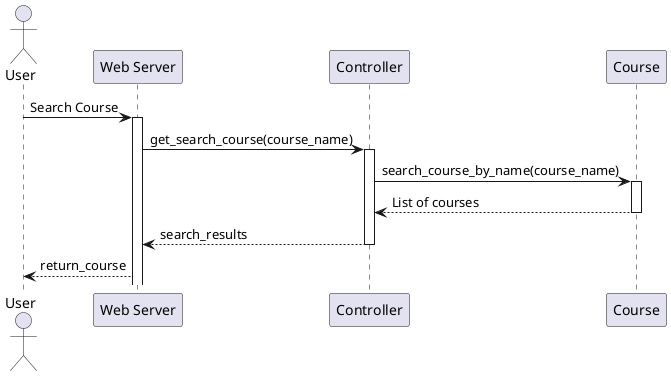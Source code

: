 @startuml
actor User

participant "Web Server" as Server
participant Controller
participant Course

User -> Server: Search Course
activate Server

Server -> Controller: get_search_course(course_name)
activate Controller
Controller -> Course: search_course_by_name(course_name)
activate Course
Course --> Controller: List of courses
deactivate Course
Controller --> Server: search_results
deactivate Controller

Server --> User: return_course

@enduml

User -> Server: Search Category
Server -> Controller: get_search_category(category_name)
activate Controller
Controller -> Controller: search_category_by_name(category_name)
activate Controller
Controller --> Server: search_results
deactivate Controller

Server -> User: return Category

User -> Server: Search Teacher
Server -> Controller: get_search_teacher(teacher_name)
activate Controller
Controller -> Controller: search_teacher_by_name(teacher_name)
activate Controller
Controller --> Server: search_results
deactivate Controller

Server -> User: return teacher

User -> Server: Get Course For Teacher
Server -> Controller: get_courses_for_teacher(teacher_id)
activate Controller
Controller -> Controller: get_teacher_by_id(teacher_id)
activate Controller
Controller --> Server: List of courses for teacher
deactivate Controller

Server -> User: return course

@enduml